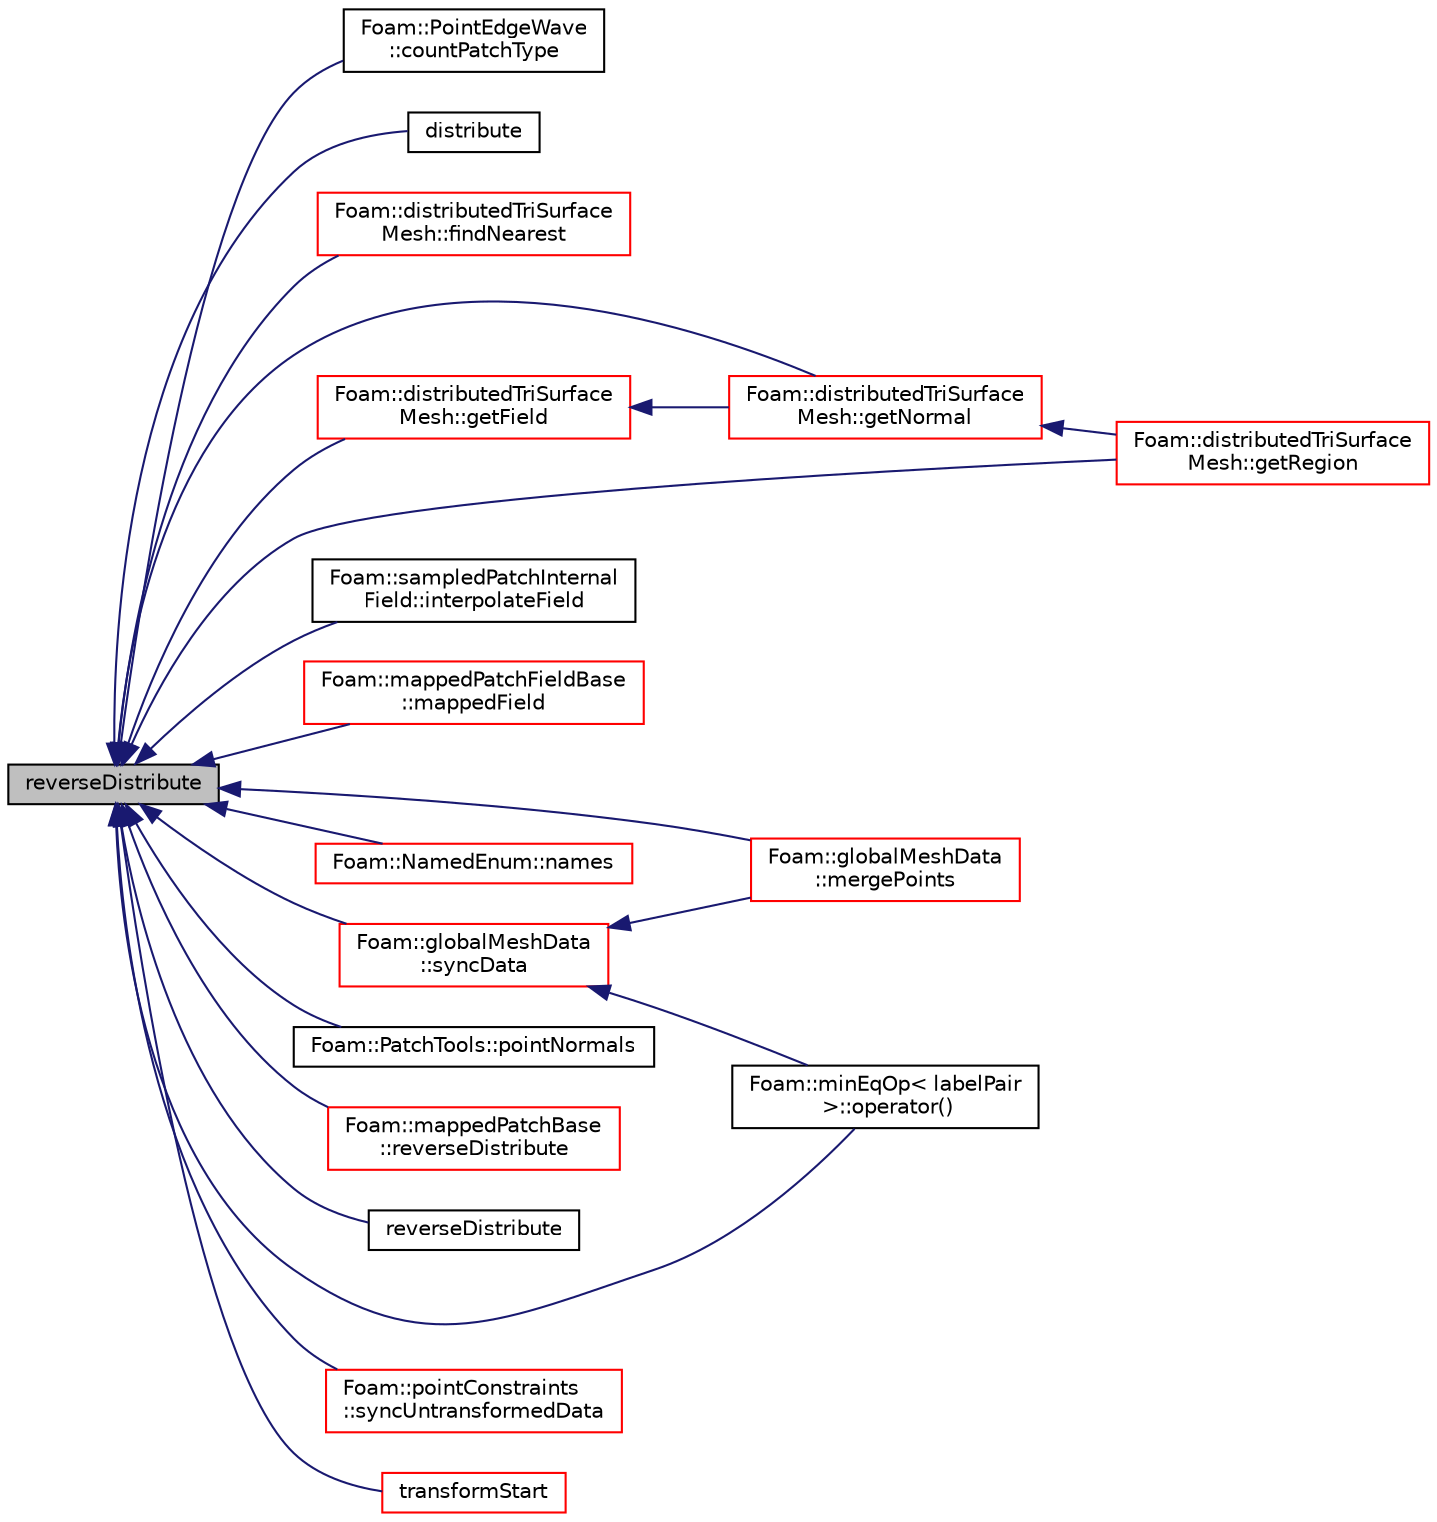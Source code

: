 digraph "reverseDistribute"
{
  bgcolor="transparent";
  edge [fontname="Helvetica",fontsize="10",labelfontname="Helvetica",labelfontsize="10"];
  node [fontname="Helvetica",fontsize="10",shape=record];
  rankdir="LR";
  Node1 [label="reverseDistribute",height=0.2,width=0.4,color="black", fillcolor="grey75", style="filled", fontcolor="black"];
  Node1 -> Node2 [dir="back",color="midnightblue",fontsize="10",style="solid",fontname="Helvetica"];
  Node2 [label="Foam::PointEdgeWave\l::countPatchType",height=0.2,width=0.4,color="black",URL="$a01916.html#af1e6afe589b1de4f22d3c8587a005161"];
  Node1 -> Node3 [dir="back",color="midnightblue",fontsize="10",style="solid",fontname="Helvetica"];
  Node3 [label="distribute",height=0.2,width=0.4,color="black",URL="$a01432.html#aaa12ce6cf9cbdd9dfb0015d8c93d1214",tooltip="Distribute data using default commsType. "];
  Node1 -> Node4 [dir="back",color="midnightblue",fontsize="10",style="solid",fontname="Helvetica"];
  Node4 [label="Foam::distributedTriSurface\lMesh::findNearest",height=0.2,width=0.4,color="red",URL="$a00564.html#ad64c821f48b189f0be09244ae2037fdc"];
  Node1 -> Node5 [dir="back",color="midnightblue",fontsize="10",style="solid",fontname="Helvetica"];
  Node5 [label="Foam::distributedTriSurface\lMesh::getField",height=0.2,width=0.4,color="red",URL="$a00564.html#a95e7ab4eb08b2aa21eea8803448f1c34",tooltip="WIP. From a set of hits (points and. "];
  Node5 -> Node6 [dir="back",color="midnightblue",fontsize="10",style="solid",fontname="Helvetica"];
  Node6 [label="Foam::distributedTriSurface\lMesh::getNormal",height=0.2,width=0.4,color="red",URL="$a00564.html#a502647d85c5dad76c637a7380d92a63d",tooltip="From a set of points and indices get the normal. "];
  Node6 -> Node7 [dir="back",color="midnightblue",fontsize="10",style="solid",fontname="Helvetica"];
  Node7 [label="Foam::distributedTriSurface\lMesh::getRegion",height=0.2,width=0.4,color="red",URL="$a00564.html#aa169783cb670368723f3780399953280",tooltip="From a set of points and indices get the region. "];
  Node1 -> Node6 [dir="back",color="midnightblue",fontsize="10",style="solid",fontname="Helvetica"];
  Node1 -> Node7 [dir="back",color="midnightblue",fontsize="10",style="solid",fontname="Helvetica"];
  Node1 -> Node8 [dir="back",color="midnightblue",fontsize="10",style="solid",fontname="Helvetica"];
  Node8 [label="Foam::sampledPatchInternal\lField::interpolateField",height=0.2,width=0.4,color="black",URL="$a02291.html#aefd86b240db58e582111d07b68287113"];
  Node1 -> Node9 [dir="back",color="midnightblue",fontsize="10",style="solid",fontname="Helvetica"];
  Node9 [label="Foam::mappedPatchFieldBase\l::mappedField",height=0.2,width=0.4,color="red",URL="$a01451.html#af85b5ce63e4be45def690103f387de9a",tooltip="Map sampleField onto *this patch. "];
  Node1 -> Node10 [dir="back",color="midnightblue",fontsize="10",style="solid",fontname="Helvetica"];
  Node10 [label="Foam::globalMeshData\l::mergePoints",height=0.2,width=0.4,color="red",URL="$a00945.html#a88daf4a4726e5a4a41e77ec8827e8fb2",tooltip="Helper for merging (collocated!) mesh point data. "];
  Node1 -> Node11 [dir="back",color="midnightblue",fontsize="10",style="solid",fontname="Helvetica"];
  Node11 [label="Foam::NamedEnum::names",height=0.2,width=0.4,color="red",URL="$a01602.html#a7350da3a0edd92cd11e6c479c9967dc8"];
  Node1 -> Node12 [dir="back",color="midnightblue",fontsize="10",style="solid",fontname="Helvetica"];
  Node12 [label="Foam::minEqOp\< labelPair\l \>::operator()",height=0.2,width=0.4,color="black",URL="$a01524.html#a131b2d9d4e100f101911f04944600277"];
  Node1 -> Node13 [dir="back",color="midnightblue",fontsize="10",style="solid",fontname="Helvetica"];
  Node13 [label="Foam::PatchTools::pointNormals",height=0.2,width=0.4,color="black",URL="$a01852.html#ab60186b13b96788288ecfa924a6950d2"];
  Node1 -> Node14 [dir="back",color="midnightblue",fontsize="10",style="solid",fontname="Helvetica"];
  Node14 [label="Foam::mappedPatchBase\l::reverseDistribute",height=0.2,width=0.4,color="red",URL="$a01450.html#a420446a0419224dc20ec5d599bd9199b",tooltip="Wrapper around map/interpolate data distribution. "];
  Node1 -> Node15 [dir="back",color="midnightblue",fontsize="10",style="solid",fontname="Helvetica"];
  Node15 [label="reverseDistribute",height=0.2,width=0.4,color="black",URL="$a01432.html#a177ff76fc9a336d1435af54a5d6fc599",tooltip="Same but with transforms. "];
  Node1 -> Node16 [dir="back",color="midnightblue",fontsize="10",style="solid",fontname="Helvetica"];
  Node16 [label="Foam::globalMeshData\l::syncData",height=0.2,width=0.4,color="red",URL="$a00945.html#a81fffc5ec4bfe50dd3ba0a3ca38ee2f1",tooltip="Helper: synchronise data with transforms. "];
  Node16 -> Node10 [dir="back",color="midnightblue",fontsize="10",style="solid",fontname="Helvetica"];
  Node16 -> Node12 [dir="back",color="midnightblue",fontsize="10",style="solid",fontname="Helvetica"];
  Node1 -> Node17 [dir="back",color="midnightblue",fontsize="10",style="solid",fontname="Helvetica"];
  Node17 [label="Foam::pointConstraints\l::syncUntransformedData",height=0.2,width=0.4,color="red",URL="$a01910.html#a60a2f4543c7dc5c768bd06768d7004c6",tooltip="Helper: sync data on collocated points only. "];
  Node1 -> Node18 [dir="back",color="midnightblue",fontsize="10",style="solid",fontname="Helvetica"];
  Node18 [label="transformStart",height=0.2,width=0.4,color="red",URL="$a01432.html#ad81500f3e446cb0a0fa323d46e6c8575",tooltip="Destination in constructMap for transformed elements. "];
}
